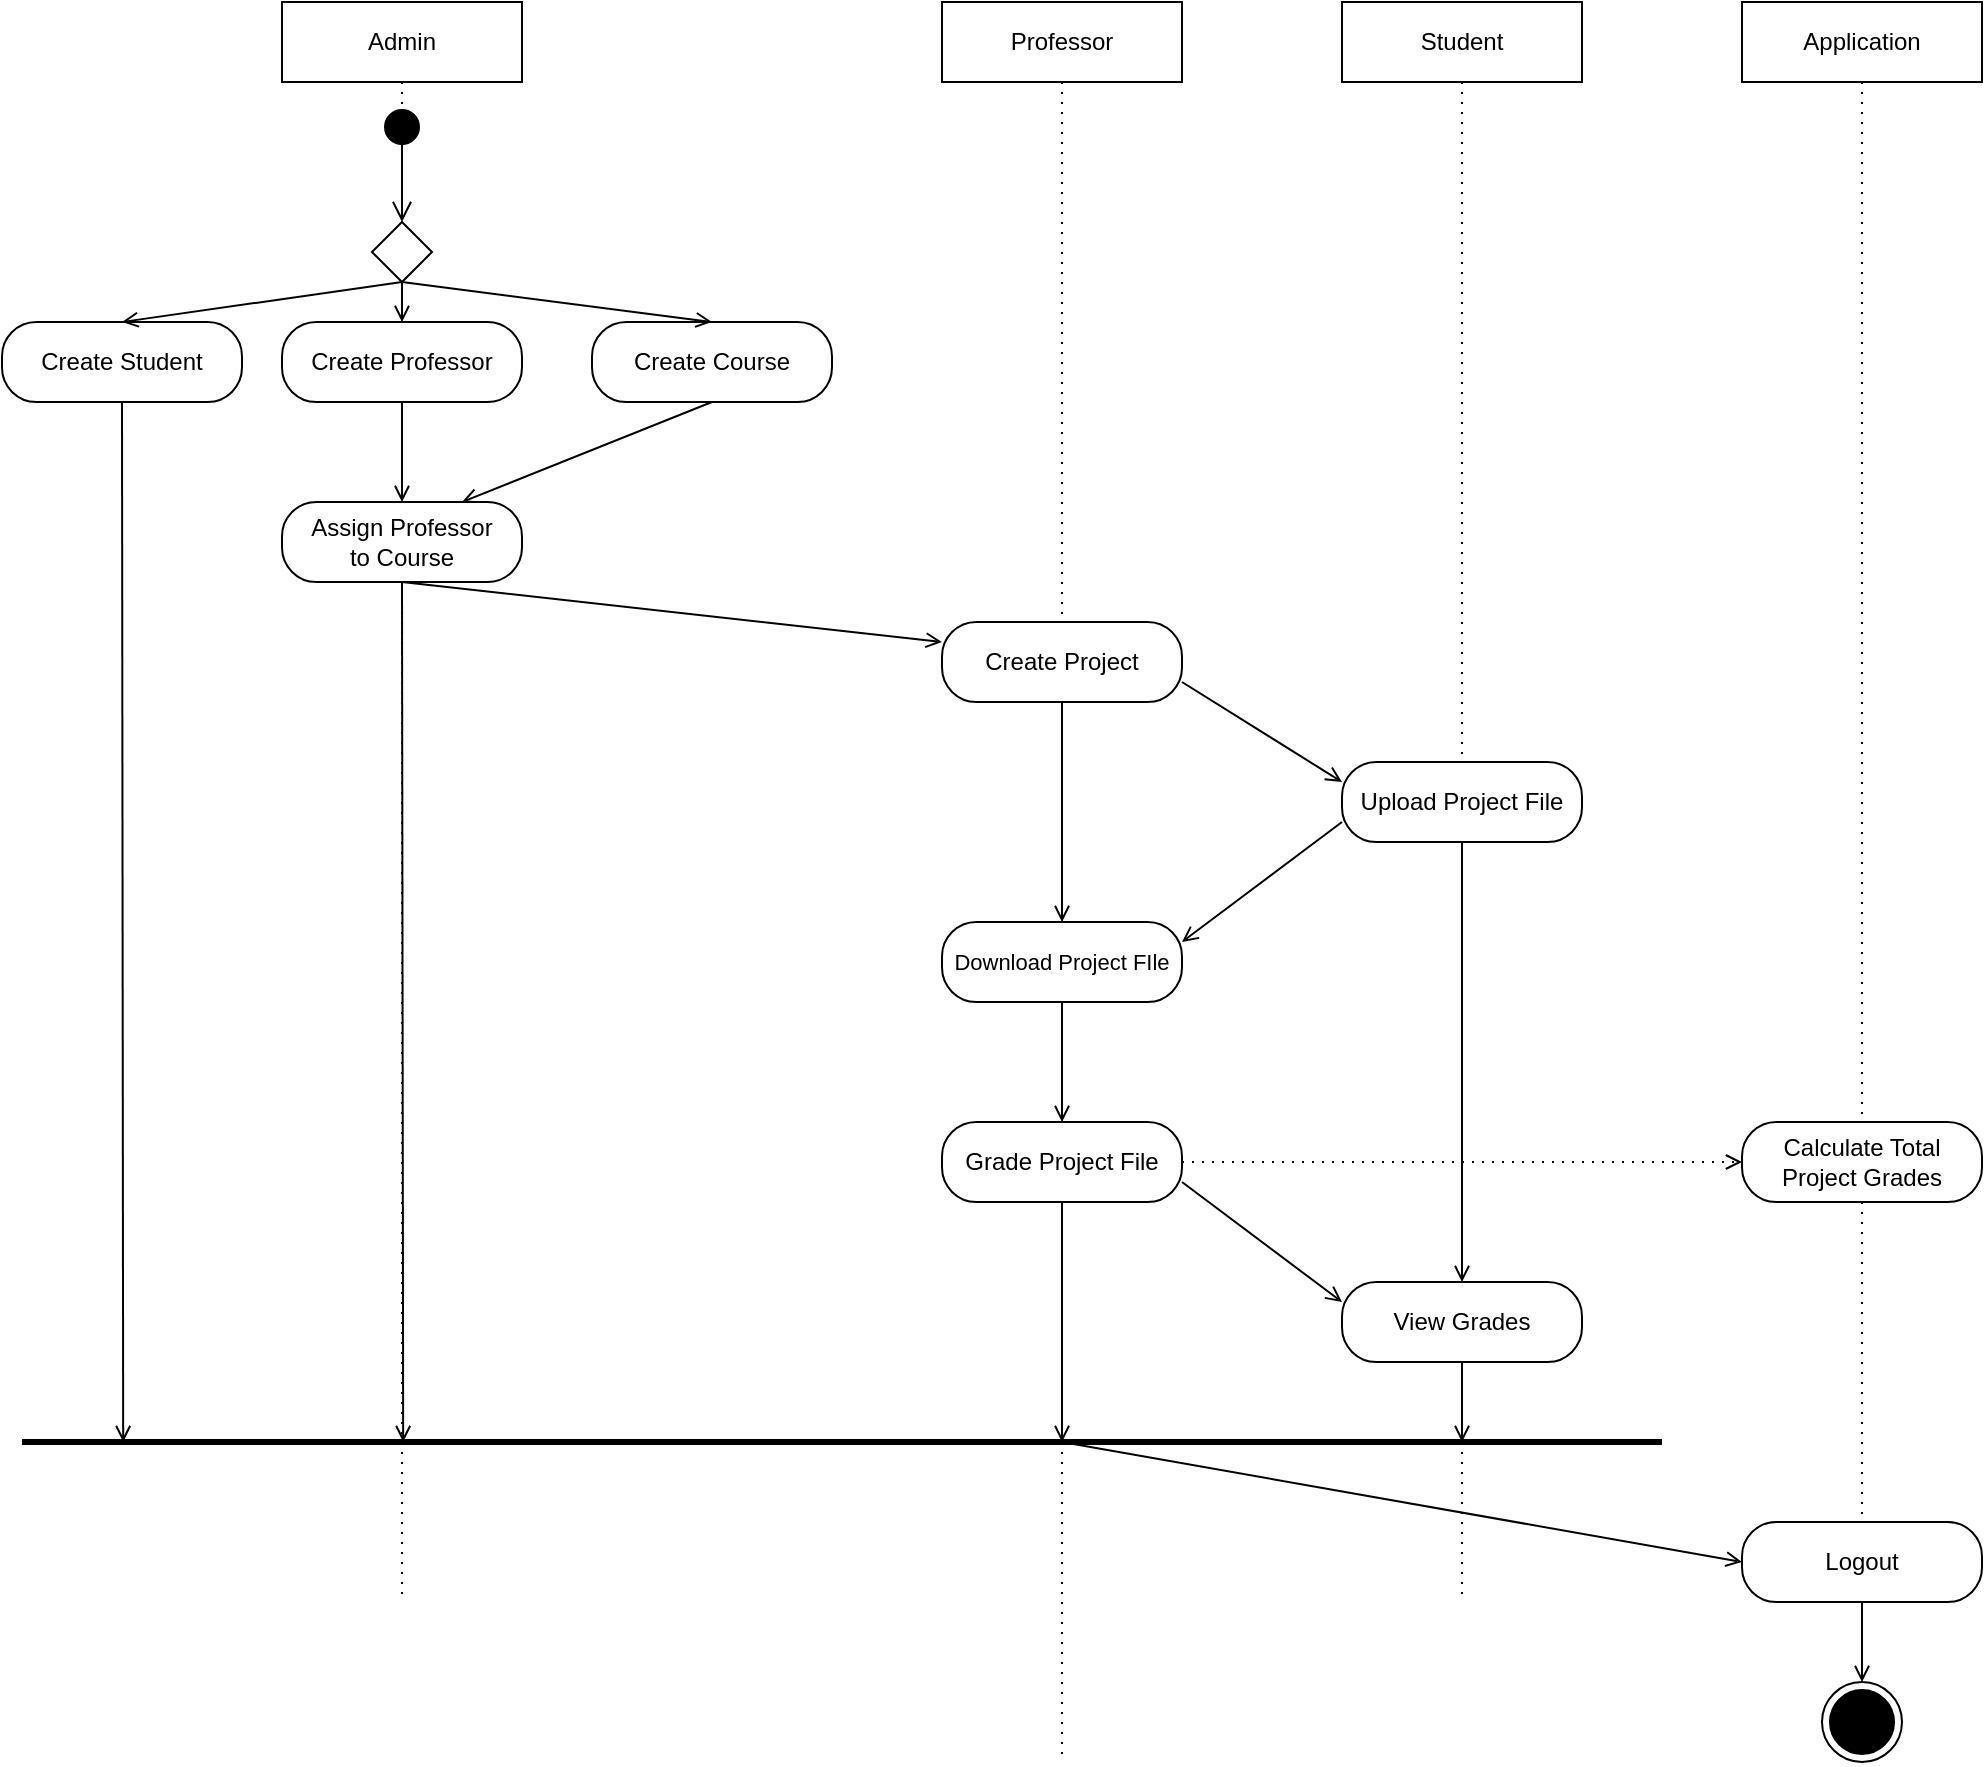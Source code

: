 <mxfile version="10.8.4" type="device"><diagram id="UROmUHRheUbuPov0-pl2" name="Page-1"><mxGraphModel dx="1640" dy="899" grid="1" gridSize="10" guides="1" tooltips="1" connect="1" arrows="1" fold="1" page="1" pageScale="1" pageWidth="850" pageHeight="1100" math="0" shadow="0"><root><mxCell id="0"/><mxCell id="1" parent="0"/><mxCell id="l3YTDUgQ1N9fVWtzv2Wr-7" style="edgeStyle=orthogonalEdgeStyle;rounded=0;orthogonalLoop=1;jettySize=auto;html=1;exitX=0.5;exitY=1;exitDx=0;exitDy=0;dashed=1;dashPattern=1 4;endArrow=none;endFill=0;" parent="1" source="zSPrGBfEZ_Qf6RRrEF53-1" target="zSPrGBfEZ_Qf6RRrEF53-11" edge="1"><mxGeometry relative="1" as="geometry"><mxPoint x="210" y="840" as="targetPoint"/><mxPoint x="210" y="80" as="sourcePoint"/><Array as="points"/></mxGeometry></mxCell><mxCell id="zSPrGBfEZ_Qf6RRrEF53-36" style="edgeStyle=none;rounded=0;orthogonalLoop=1;jettySize=auto;html=1;endArrow=none;endFill=0;strokeWidth=1;dashed=1;dashPattern=1 4;entryX=0.5;entryY=0;entryDx=0;entryDy=0;" parent="1" source="zSPrGBfEZ_Qf6RRrEF53-35" target="zSPrGBfEZ_Qf6RRrEF53-33" edge="1"><mxGeometry relative="1" as="geometry"><mxPoint x="940" y="880" as="targetPoint"/></mxGeometry></mxCell><mxCell id="zSPrGBfEZ_Qf6RRrEF53-20" style="edgeStyle=orthogonalEdgeStyle;rounded=0;orthogonalLoop=1;jettySize=auto;html=1;exitX=0.5;exitY=1;exitDx=0;exitDy=0;dashed=1;dashPattern=1 4;endArrow=none;endFill=0;" parent="1" source="zSPrGBfEZ_Qf6RRrEF53-5" edge="1"><mxGeometry relative="1" as="geometry"><mxPoint x="740" y="840" as="targetPoint"/><mxPoint x="740" y="80" as="sourcePoint"/></mxGeometry></mxCell><mxCell id="zSPrGBfEZ_Qf6RRrEF53-8" style="edgeStyle=orthogonalEdgeStyle;rounded=0;orthogonalLoop=1;jettySize=auto;html=1;exitX=0.5;exitY=1;exitDx=0;exitDy=0;dashed=1;dashPattern=1 4;endArrow=none;endFill=0;" parent="1" source="zSPrGBfEZ_Qf6RRrEF53-11" edge="1"><mxGeometry relative="1" as="geometry"><mxPoint x="210" y="840" as="targetPoint"/><Array as="points"><mxPoint x="210" y="840"/></Array></mxGeometry></mxCell><mxCell id="zSPrGBfEZ_Qf6RRrEF53-17" style="edgeStyle=orthogonalEdgeStyle;rounded=0;orthogonalLoop=1;jettySize=auto;html=1;exitX=0.5;exitY=1;exitDx=0;exitDy=0;dashed=1;endArrow=none;endFill=0;dashPattern=1 4;" parent="1" source="zSPrGBfEZ_Qf6RRrEF53-4" target="zSPrGBfEZ_Qf6RRrEF53-16" edge="1"><mxGeometry relative="1" as="geometry"><mxPoint x="540" y="700" as="targetPoint"/><mxPoint x="540" y="80" as="sourcePoint"/></mxGeometry></mxCell><mxCell id="zSPrGBfEZ_Qf6RRrEF53-1" value="Admin" style="rounded=0;whiteSpace=wrap;html=1;" parent="1" vertex="1"><mxGeometry x="150" y="40" width="120" height="40" as="geometry"/></mxCell><mxCell id="zSPrGBfEZ_Qf6RRrEF53-7" style="edgeStyle=orthogonalEdgeStyle;rounded=0;orthogonalLoop=1;jettySize=auto;html=1;exitX=0.5;exitY=1;exitDx=0;exitDy=0;dashed=1;endArrow=none;endFill=0;dashPattern=1 4;" parent="1" source="zSPrGBfEZ_Qf6RRrEF53-16" edge="1"><mxGeometry relative="1" as="geometry"><mxPoint x="540" y="920" as="targetPoint"/></mxGeometry></mxCell><mxCell id="zSPrGBfEZ_Qf6RRrEF53-4" value="Professor" style="rounded=0;whiteSpace=wrap;html=1;" parent="1" vertex="1"><mxGeometry x="480" y="40" width="120" height="40" as="geometry"/></mxCell><mxCell id="zSPrGBfEZ_Qf6RRrEF53-5" value="Student" style="rounded=0;whiteSpace=wrap;html=1;" parent="1" vertex="1"><mxGeometry x="680" y="40" width="120" height="40" as="geometry"/></mxCell><mxCell id="l3YTDUgQ1N9fVWtzv2Wr-9" style="edgeStyle=none;rounded=0;orthogonalLoop=1;jettySize=auto;html=1;exitX=0.5;exitY=1;exitDx=0;exitDy=0;entryX=0.5;entryY=0;entryDx=0;entryDy=0;endArrow=open;endFill=0;strokeColor=#000000;" parent="1" source="zSPrGBfEZ_Qf6RRrEF53-10" target="zSPrGBfEZ_Qf6RRrEF53-11" edge="1"><mxGeometry relative="1" as="geometry"/></mxCell><mxCell id="zSPrGBfEZ_Qf6RRrEF53-10" value="Create Professor" style="rounded=1;whiteSpace=wrap;html=1;arcSize=43;" parent="1" vertex="1"><mxGeometry x="150" y="200" width="120" height="40" as="geometry"/></mxCell><mxCell id="l3YTDUgQ1N9fVWtzv2Wr-10" style="edgeStyle=none;rounded=0;orthogonalLoop=1;jettySize=auto;html=1;exitX=0.5;exitY=1;exitDx=0;exitDy=0;endArrow=open;endFill=0;strokeColor=#000000;entryX=0.75;entryY=0;entryDx=0;entryDy=0;" parent="1" source="zSPrGBfEZ_Qf6RRrEF53-12" target="zSPrGBfEZ_Qf6RRrEF53-11" edge="1"><mxGeometry relative="1" as="geometry"><mxPoint x="210" y="320" as="targetPoint"/></mxGeometry></mxCell><mxCell id="zSPrGBfEZ_Qf6RRrEF53-12" value="Create Course" style="rounded=1;whiteSpace=wrap;html=1;arcSize=43;" parent="1" vertex="1"><mxGeometry x="305" y="200" width="120" height="40" as="geometry"/></mxCell><mxCell id="l3YTDUgQ1N9fVWtzv2Wr-12" style="edgeStyle=none;rounded=0;orthogonalLoop=1;jettySize=auto;html=1;exitX=0.5;exitY=1;exitDx=0;exitDy=0;endArrow=open;endFill=0;strokeColor=#000000;" parent="1" source="zSPrGBfEZ_Qf6RRrEF53-13" edge="1"><mxGeometry relative="1" as="geometry"><mxPoint x="70.588" y="760" as="targetPoint"/><mxPoint x="70.588" y="319.824" as="sourcePoint"/></mxGeometry></mxCell><mxCell id="zSPrGBfEZ_Qf6RRrEF53-13" value="Create Student" style="rounded=1;whiteSpace=wrap;html=1;arcSize=43;" parent="1" vertex="1"><mxGeometry x="10" y="200" width="120" height="40" as="geometry"/></mxCell><mxCell id="zSPrGBfEZ_Qf6RRrEF53-28" style="edgeStyle=none;rounded=0;orthogonalLoop=1;jettySize=auto;html=1;exitX=1;exitY=0.75;exitDx=0;exitDy=0;entryX=0;entryY=0.25;entryDx=0;entryDy=0;endArrow=open;endFill=0;" parent="1" source="zSPrGBfEZ_Qf6RRrEF53-14" target="zSPrGBfEZ_Qf6RRrEF53-15" edge="1"><mxGeometry relative="1" as="geometry"/></mxCell><mxCell id="zSPrGBfEZ_Qf6RRrEF53-29" style="edgeStyle=none;rounded=0;orthogonalLoop=1;jettySize=auto;html=1;exitX=0.5;exitY=1;exitDx=0;exitDy=0;entryX=0.5;entryY=0;entryDx=0;entryDy=0;endArrow=open;endFill=0;" parent="1" source="sENkISbQBuv_OqUhSz-p-1" target="zSPrGBfEZ_Qf6RRrEF53-16" edge="1"><mxGeometry relative="1" as="geometry"/></mxCell><mxCell id="sENkISbQBuv_OqUhSz-p-3" style="rounded=0;orthogonalLoop=1;jettySize=auto;html=1;exitX=0.5;exitY=1;exitDx=0;exitDy=0;entryX=0.5;entryY=0;entryDx=0;entryDy=0;fontSize=11;endArrow=open;endFill=0;" edge="1" parent="1" source="zSPrGBfEZ_Qf6RRrEF53-14" target="sENkISbQBuv_OqUhSz-p-1"><mxGeometry relative="1" as="geometry"/></mxCell><mxCell id="zSPrGBfEZ_Qf6RRrEF53-14" value="Create Project" style="rounded=1;whiteSpace=wrap;html=1;arcSize=43;" parent="1" vertex="1"><mxGeometry x="480" y="350" width="120" height="40" as="geometry"/></mxCell><mxCell id="zSPrGBfEZ_Qf6RRrEF53-30" style="edgeStyle=none;rounded=0;orthogonalLoop=1;jettySize=auto;html=1;exitX=0.5;exitY=1;exitDx=0;exitDy=0;entryX=0.5;entryY=0;entryDx=0;entryDy=0;endArrow=open;endFill=0;" parent="1" source="zSPrGBfEZ_Qf6RRrEF53-15" target="zSPrGBfEZ_Qf6RRrEF53-19" edge="1"><mxGeometry relative="1" as="geometry"/></mxCell><mxCell id="zSPrGBfEZ_Qf6RRrEF53-15" value="Upload Project File" style="rounded=1;whiteSpace=wrap;html=1;arcSize=43;" parent="1" vertex="1"><mxGeometry x="680" y="420" width="120" height="40" as="geometry"/></mxCell><mxCell id="zSPrGBfEZ_Qf6RRrEF53-32" style="edgeStyle=none;rounded=0;orthogonalLoop=1;jettySize=auto;html=1;exitX=1;exitY=0.75;exitDx=0;exitDy=0;entryX=0;entryY=0.25;entryDx=0;entryDy=0;endArrow=open;endFill=0;" parent="1" source="zSPrGBfEZ_Qf6RRrEF53-16" target="zSPrGBfEZ_Qf6RRrEF53-19" edge="1"><mxGeometry relative="1" as="geometry"/></mxCell><mxCell id="zSPrGBfEZ_Qf6RRrEF53-38" style="edgeStyle=none;rounded=0;orthogonalLoop=1;jettySize=auto;html=1;exitX=1;exitY=0.5;exitDx=0;exitDy=0;entryX=0;entryY=0.5;entryDx=0;entryDy=0;dashed=1;dashPattern=1 4;endArrow=open;endFill=0;strokeWidth=1;" parent="1" source="zSPrGBfEZ_Qf6RRrEF53-16" target="zSPrGBfEZ_Qf6RRrEF53-37" edge="1"><mxGeometry relative="1" as="geometry"/></mxCell><mxCell id="zSPrGBfEZ_Qf6RRrEF53-40" style="edgeStyle=none;rounded=0;orthogonalLoop=1;jettySize=auto;html=1;exitX=0.5;exitY=1;exitDx=0;exitDy=0;endArrow=open;endFill=0;strokeWidth=1;" parent="1" source="zSPrGBfEZ_Qf6RRrEF53-16" edge="1"><mxGeometry relative="1" as="geometry"><mxPoint x="540" y="760" as="targetPoint"/></mxGeometry></mxCell><mxCell id="zSPrGBfEZ_Qf6RRrEF53-16" value="Grade Project File" style="rounded=1;whiteSpace=wrap;html=1;arcSize=43;" parent="1" vertex="1"><mxGeometry x="480" y="600" width="120" height="40" as="geometry"/></mxCell><mxCell id="zSPrGBfEZ_Qf6RRrEF53-41" style="edgeStyle=none;rounded=0;orthogonalLoop=1;jettySize=auto;html=1;exitX=0.5;exitY=1;exitDx=0;exitDy=0;endArrow=open;endFill=0;strokeWidth=1;" parent="1" source="zSPrGBfEZ_Qf6RRrEF53-19" edge="1"><mxGeometry relative="1" as="geometry"><mxPoint x="740" y="760" as="targetPoint"/></mxGeometry></mxCell><mxCell id="zSPrGBfEZ_Qf6RRrEF53-19" value="View Grades" style="rounded=1;whiteSpace=wrap;html=1;arcSize=43;" parent="1" vertex="1"><mxGeometry x="680" y="680" width="120" height="40" as="geometry"/></mxCell><mxCell id="zSPrGBfEZ_Qf6RRrEF53-42" style="edgeStyle=none;rounded=0;orthogonalLoop=1;jettySize=auto;html=1;exitX=0;exitY=0.5;exitDx=0;exitDy=0;endArrow=none;endFill=0;strokeWidth=1;startArrow=open;startFill=0;" parent="1" source="zSPrGBfEZ_Qf6RRrEF53-33" edge="1"><mxGeometry relative="1" as="geometry"><mxPoint x="540" y="760" as="targetPoint"/></mxGeometry></mxCell><mxCell id="zSPrGBfEZ_Qf6RRrEF53-44" style="edgeStyle=none;rounded=0;orthogonalLoop=1;jettySize=auto;html=1;startArrow=none;startFill=0;endArrow=open;endFill=0;strokeWidth=1;" parent="1" source="zSPrGBfEZ_Qf6RRrEF53-33" target="zSPrGBfEZ_Qf6RRrEF53-43" edge="1"><mxGeometry relative="1" as="geometry"/></mxCell><mxCell id="zSPrGBfEZ_Qf6RRrEF53-33" value="Logout" style="rounded=1;whiteSpace=wrap;html=1;arcSize=43;" parent="1" vertex="1"><mxGeometry x="880" y="800" width="120" height="40" as="geometry"/></mxCell><mxCell id="zSPrGBfEZ_Qf6RRrEF53-34" value="" style="endArrow=none;html=1;strokeWidth=3;" parent="1" edge="1"><mxGeometry width="50" height="50" relative="1" as="geometry"><mxPoint x="20" y="760" as="sourcePoint"/><mxPoint x="840" y="760" as="targetPoint"/></mxGeometry></mxCell><mxCell id="zSPrGBfEZ_Qf6RRrEF53-35" value="Application" style="rounded=0;whiteSpace=wrap;html=1;" parent="1" vertex="1"><mxGeometry x="880" y="40" width="120" height="40" as="geometry"/></mxCell><mxCell id="zSPrGBfEZ_Qf6RRrEF53-37" value="Calculate Total Project Grades" style="rounded=1;whiteSpace=wrap;html=1;arcSize=43;" parent="1" vertex="1"><mxGeometry x="880" y="600" width="120" height="40" as="geometry"/></mxCell><mxCell id="zSPrGBfEZ_Qf6RRrEF53-43" value="" style="ellipse;html=1;shape=endState;fillColor=#000000;strokeColor=#000000;" parent="1" vertex="1"><mxGeometry x="920" y="880" width="40" height="40" as="geometry"/></mxCell><mxCell id="l3YTDUgQ1N9fVWtzv2Wr-1" value="" style="ellipse;html=1;shape=startState;fillColor=#000000;strokeColor=#000000;" parent="1" vertex="1"><mxGeometry x="197.5" y="90" width="25" height="25" as="geometry"/></mxCell><mxCell id="l3YTDUgQ1N9fVWtzv2Wr-2" value="" style="edgeStyle=orthogonalEdgeStyle;html=1;verticalAlign=bottom;endArrow=open;endSize=8;strokeColor=#000000;entryX=0.5;entryY=0;entryDx=0;entryDy=0;exitX=0.5;exitY=0.8;exitDx=0;exitDy=0;exitPerimeter=0;" parent="1" source="l3YTDUgQ1N9fVWtzv2Wr-1" target="l3YTDUgQ1N9fVWtzv2Wr-3" edge="1"><mxGeometry relative="1" as="geometry"><mxPoint x="210" y="140" as="targetPoint"/><mxPoint x="210" y="120" as="sourcePoint"/><Array as="points"/></mxGeometry></mxCell><mxCell id="l3YTDUgQ1N9fVWtzv2Wr-4" style="rounded=0;orthogonalLoop=1;jettySize=auto;html=1;exitX=0.5;exitY=1;exitDx=0;exitDy=0;entryX=0.5;entryY=0;entryDx=0;entryDy=0;strokeColor=#000000;endArrow=open;endFill=0;" parent="1" source="l3YTDUgQ1N9fVWtzv2Wr-3" target="zSPrGBfEZ_Qf6RRrEF53-10" edge="1"><mxGeometry relative="1" as="geometry"/></mxCell><mxCell id="l3YTDUgQ1N9fVWtzv2Wr-5" style="edgeStyle=none;rounded=0;orthogonalLoop=1;jettySize=auto;html=1;exitX=0.5;exitY=1;exitDx=0;exitDy=0;entryX=0.5;entryY=0;entryDx=0;entryDy=0;endArrow=open;endFill=0;strokeColor=#000000;" parent="1" source="l3YTDUgQ1N9fVWtzv2Wr-3" target="zSPrGBfEZ_Qf6RRrEF53-12" edge="1"><mxGeometry relative="1" as="geometry"/></mxCell><mxCell id="l3YTDUgQ1N9fVWtzv2Wr-6" style="edgeStyle=none;rounded=0;orthogonalLoop=1;jettySize=auto;html=1;exitX=0.5;exitY=1;exitDx=0;exitDy=0;entryX=0.5;entryY=0;entryDx=0;entryDy=0;endArrow=open;endFill=0;strokeColor=#000000;" parent="1" source="l3YTDUgQ1N9fVWtzv2Wr-3" target="zSPrGBfEZ_Qf6RRrEF53-13" edge="1"><mxGeometry relative="1" as="geometry"/></mxCell><mxCell id="l3YTDUgQ1N9fVWtzv2Wr-11" style="edgeStyle=none;rounded=0;orthogonalLoop=1;jettySize=auto;html=1;exitX=0.5;exitY=1;exitDx=0;exitDy=0;entryX=0;entryY=0.25;entryDx=0;entryDy=0;endArrow=open;endFill=0;strokeColor=#000000;" parent="1" source="zSPrGBfEZ_Qf6RRrEF53-11" target="zSPrGBfEZ_Qf6RRrEF53-14" edge="1"><mxGeometry relative="1" as="geometry"/></mxCell><mxCell id="l3YTDUgQ1N9fVWtzv2Wr-13" style="edgeStyle=none;rounded=0;orthogonalLoop=1;jettySize=auto;html=1;exitX=0.5;exitY=1;exitDx=0;exitDy=0;endArrow=open;endFill=0;strokeColor=#000000;" parent="1" source="zSPrGBfEZ_Qf6RRrEF53-11" edge="1"><mxGeometry relative="1" as="geometry"><mxPoint x="210.588" y="760" as="targetPoint"/><mxPoint x="210.588" y="410.412" as="sourcePoint"/></mxGeometry></mxCell><mxCell id="zSPrGBfEZ_Qf6RRrEF53-11" value="Assign Professor&lt;br&gt;to Course" style="rounded=1;whiteSpace=wrap;html=1;arcSize=43;" parent="1" vertex="1"><mxGeometry x="150" y="290" width="120" height="40" as="geometry"/></mxCell><mxCell id="l3YTDUgQ1N9fVWtzv2Wr-3" value="" style="rhombus;whiteSpace=wrap;html=1;strokeColor=#000000;" parent="1" vertex="1"><mxGeometry x="195" y="150" width="30" height="30" as="geometry"/></mxCell><mxCell id="sENkISbQBuv_OqUhSz-p-1" value="Download Project FIle" style="rounded=1;whiteSpace=wrap;html=1;arcSize=43;fontSize=11;" vertex="1" parent="1"><mxGeometry x="480" y="500" width="120" height="40" as="geometry"/></mxCell><mxCell id="sENkISbQBuv_OqUhSz-p-2" style="edgeStyle=none;rounded=0;orthogonalLoop=1;jettySize=auto;html=1;exitX=0;exitY=0.75;exitDx=0;exitDy=0;entryX=1;entryY=0.25;entryDx=0;entryDy=0;endArrow=open;endFill=0;" edge="1" parent="1" source="zSPrGBfEZ_Qf6RRrEF53-15" target="sENkISbQBuv_OqUhSz-p-1"><mxGeometry relative="1" as="geometry"><mxPoint x="540" y="390.412" as="sourcePoint"/><mxPoint x="540" y="599.824" as="targetPoint"/></mxGeometry></mxCell></root></mxGraphModel></diagram></mxfile>